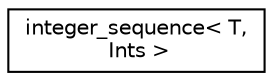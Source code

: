 digraph "Graphical Class Hierarchy"
{
 // LATEX_PDF_SIZE
  edge [fontname="Helvetica",fontsize="10",labelfontname="Helvetica",labelfontsize="10"];
  node [fontname="Helvetica",fontsize="10",shape=record];
  rankdir="LR";
  Node0 [label="integer_sequence\< T,\l Ints \>",height=0.2,width=0.4,color="black", fillcolor="white", style="filled",URL="$structdetail_1_1integer__sequence.html",tooltip=" "];
}
